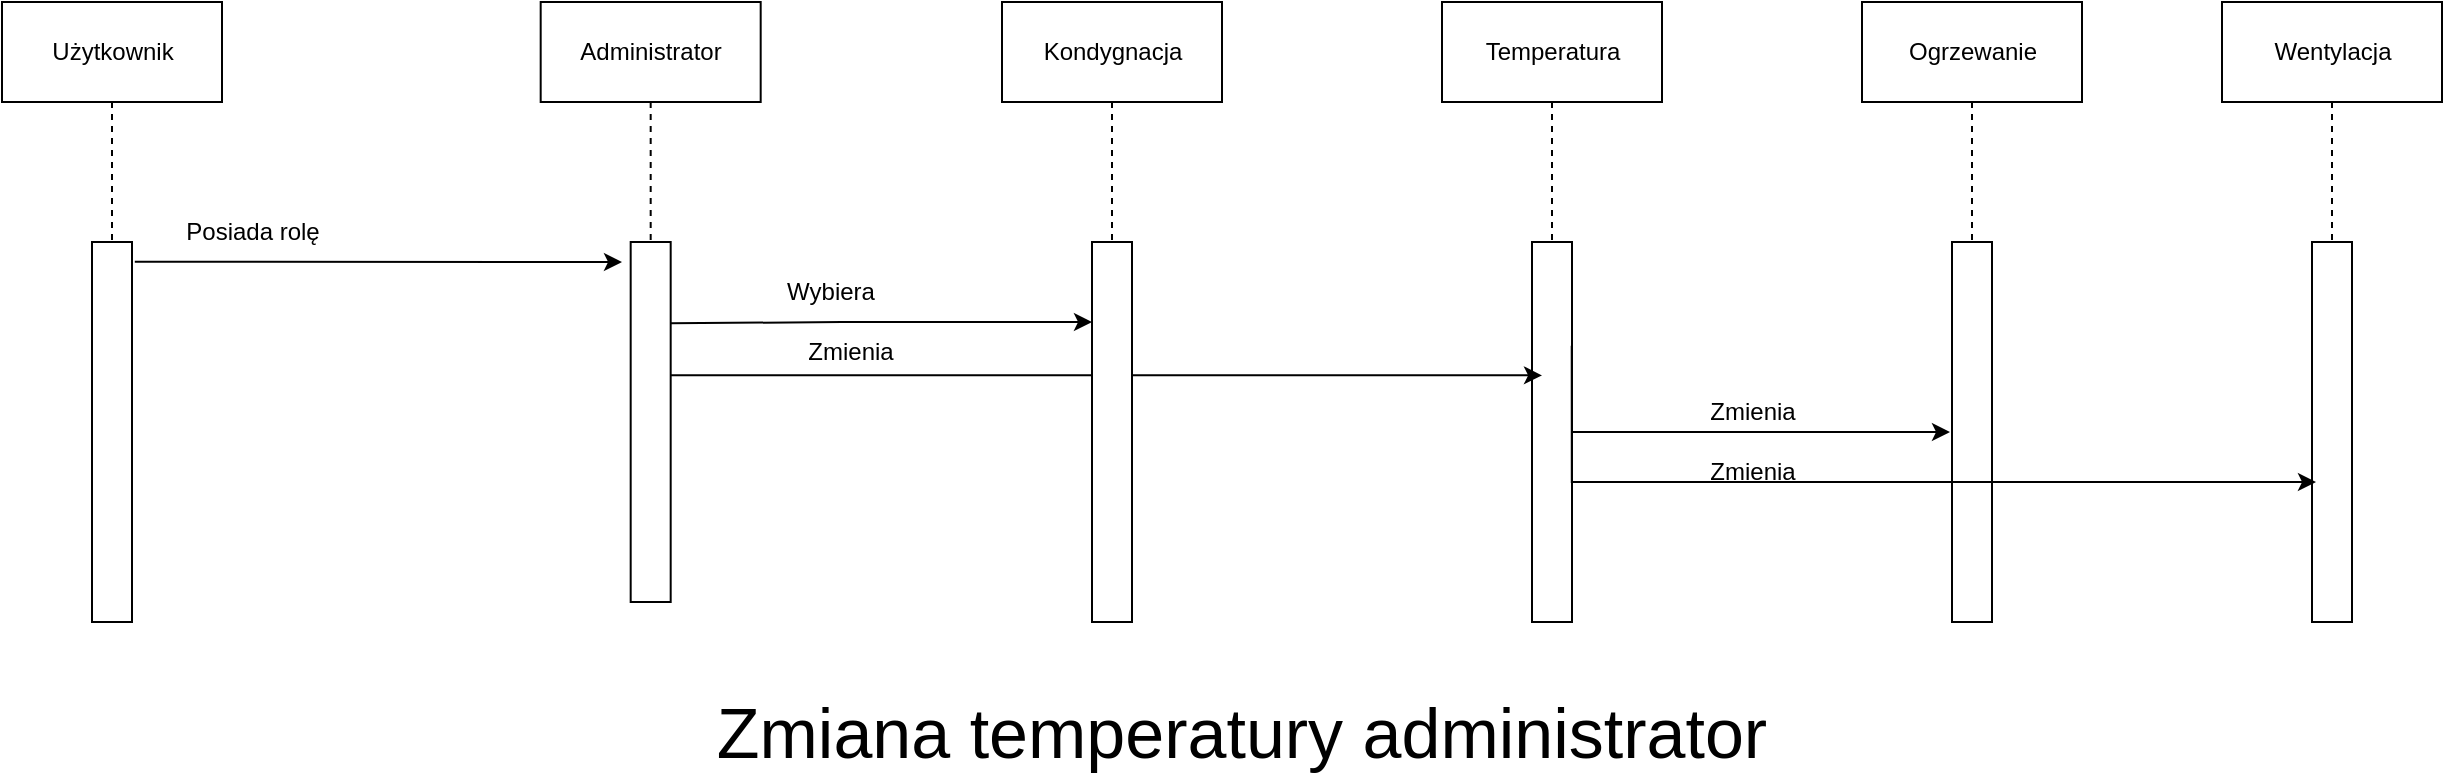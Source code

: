 <mxfile version="20.7.4" type="device"><diagram id="fHso4hF14jVS66oGMQln" name="Strona-1"><mxGraphModel dx="1036" dy="606" grid="1" gridSize="10" guides="1" tooltips="1" connect="1" arrows="1" fold="1" page="1" pageScale="1" pageWidth="827" pageHeight="1169" math="0" shadow="0"><root><mxCell id="0"/><mxCell id="1" parent="0"/><mxCell id="tLS3Qw5r3L8LIE2FWATa-1" value="" style="edgeStyle=orthogonalEdgeStyle;rounded=0;orthogonalLoop=1;jettySize=auto;html=1;endArrow=none;endFill=0;dashed=1;" parent="1" source="tLS3Qw5r3L8LIE2FWATa-2" target="tLS3Qw5r3L8LIE2FWATa-3" edge="1"><mxGeometry relative="1" as="geometry"/></mxCell><mxCell id="tLS3Qw5r3L8LIE2FWATa-2" value="Użytkownik" style="html=1;" parent="1" vertex="1"><mxGeometry x="100" y="50" width="110" height="50" as="geometry"/></mxCell><mxCell id="tLS3Qw5r3L8LIE2FWATa-3" value="" style="html=1;points=[[0,0.09,0,-1,0],[0,0.21,0,-1,0],[0,0.37,0,-1,0],[0,0.5,0,-1,0],[0,0.64,0,-1,0],[0,0.77,0,-1,0],[0,0.89,0,-1,0],[0.99,0.09,0,0,0],[0.99,0.37,0,0,0],[0.99,0.89,0,0,0],[1,0.21,0,0,0],[1,0.5,0,0,0],[1,0.64,0,0,0],[1,0.77,0,0,0]];perimeter=orthogonalPerimeter;" parent="1" vertex="1"><mxGeometry x="145" y="170" width="20" height="190" as="geometry"/></mxCell><mxCell id="tLS3Qw5r3L8LIE2FWATa-4" value="" style="edgeStyle=orthogonalEdgeStyle;rounded=0;orthogonalLoop=1;jettySize=auto;html=1;endArrow=none;endFill=0;dashed=1;entryX=0.5;entryY=0;entryDx=0;entryDy=0;entryPerimeter=0;" parent="1" source="tLS3Qw5r3L8LIE2FWATa-5" target="tLS3Qw5r3L8LIE2FWATa-8" edge="1"><mxGeometry relative="1" as="geometry"><mxPoint x="875" y="170" as="targetPoint"/></mxGeometry></mxCell><mxCell id="tLS3Qw5r3L8LIE2FWATa-5" value="Temperatura" style="html=1;" parent="1" vertex="1"><mxGeometry x="820" y="50" width="110" height="50" as="geometry"/></mxCell><mxCell id="tLS3Qw5r3L8LIE2FWATa-44" style="edgeStyle=orthogonalEdgeStyle;rounded=0;orthogonalLoop=1;jettySize=auto;html=1;entryX=0;entryY=0.5;entryDx=-1;entryDy=0;entryPerimeter=0;exitX=1;exitY=0.5;exitDx=0;exitDy=0;exitPerimeter=0;" parent="1" source="tLS3Qw5r3L8LIE2FWATa-8" target="tLS3Qw5r3L8LIE2FWATa-18" edge="1"><mxGeometry relative="1" as="geometry"><mxPoint x="885" y="270" as="sourcePoint"/><Array as="points"><mxPoint x="980" y="265"/><mxPoint x="980" y="265"/></Array></mxGeometry></mxCell><mxCell id="tLS3Qw5r3L8LIE2FWATa-8" value="" style="html=1;points=[[0,0.09,0,-1,0],[0,0.21,0,-1,0],[0,0.37,0,-1,0],[0,0.5,0,-1,0],[0,0.64,0,-1,0],[0,0.77,0,-1,0],[0,0.89,0,-1,0],[0.99,0.09,0,0,0],[0.99,0.37,0,0,0],[0.99,0.89,0,0,0],[1,0.21,0,0,0],[1,0.5,0,0,0],[1,0.64,0,0,0],[1,0.77,0,0,0]];perimeter=orthogonalPerimeter;" parent="1" vertex="1"><mxGeometry x="865" y="170" width="20" height="190" as="geometry"/></mxCell><mxCell id="tLS3Qw5r3L8LIE2FWATa-9" value="" style="edgeStyle=orthogonalEdgeStyle;rounded=0;orthogonalLoop=1;jettySize=auto;html=1;endArrow=none;endFill=0;dashed=1;" parent="1" source="tLS3Qw5r3L8LIE2FWATa-10" target="tLS3Qw5r3L8LIE2FWATa-11" edge="1"><mxGeometry relative="1" as="geometry"/></mxCell><mxCell id="tLS3Qw5r3L8LIE2FWATa-10" value="Administrator" style="html=1;" parent="1" vertex="1"><mxGeometry x="369.34" y="50" width="110" height="50" as="geometry"/></mxCell><mxCell id="tLS3Qw5r3L8LIE2FWATa-42" style="edgeStyle=orthogonalEdgeStyle;rounded=0;orthogonalLoop=1;jettySize=auto;html=1;exitX=0.99;exitY=0.37;exitDx=0;exitDy=0;exitPerimeter=0;entryX=0.25;entryY=0.351;entryDx=0;entryDy=0;entryPerimeter=0;" parent="1" source="tLS3Qw5r3L8LIE2FWATa-11" target="tLS3Qw5r3L8LIE2FWATa-8" edge="1"><mxGeometry relative="1" as="geometry"><mxPoint x="860" y="240" as="targetPoint"/><Array as="points"/></mxGeometry></mxCell><mxCell id="tLS3Qw5r3L8LIE2FWATa-11" value="" style="html=1;points=[[0,0.09,0,-1,0],[0,0.21,0,-1,0],[0,0.37,0,-1,0],[0,0.5,0,-1,0],[0,0.64,0,-1,0],[0,0.77,0,-1,0],[0,0.89,0,-1,0],[0.99,0.09,0,0,0],[0.99,0.37,0,0,0],[0.99,0.89,0,0,0],[1,0.21,0,0,0],[1,0.5,0,0,0],[1,0.64,0,0,0],[1,0.77,0,0,0]];perimeter=orthogonalPerimeter;" parent="1" vertex="1"><mxGeometry x="414.34" y="170" width="20" height="180" as="geometry"/></mxCell><mxCell id="tLS3Qw5r3L8LIE2FWATa-12" value="" style="edgeStyle=orthogonalEdgeStyle;rounded=0;orthogonalLoop=1;jettySize=auto;html=1;endArrow=none;endFill=0;dashed=1;" parent="1" source="tLS3Qw5r3L8LIE2FWATa-13" target="tLS3Qw5r3L8LIE2FWATa-15" edge="1"><mxGeometry relative="1" as="geometry"/></mxCell><mxCell id="tLS3Qw5r3L8LIE2FWATa-13" value="Kondygnacja" style="html=1;" parent="1" vertex="1"><mxGeometry x="600" y="50" width="110" height="50" as="geometry"/></mxCell><mxCell id="tLS3Qw5r3L8LIE2FWATa-15" value="" style="html=1;points=[[0,0.09,0,-1,0],[0,0.21,0,-1,0],[0,0.37,0,-1,0],[0,0.5,0,-1,0],[0,0.64,0,-1,0],[0,0.77,0,-1,0],[0,0.89,0,-1,0],[0.99,0.09,0,0,0],[0.99,0.37,0,0,0],[0.99,0.89,0,0,0],[1,0.21,0,0,0],[1,0.5,0,0,0],[1,0.64,0,0,0],[1,0.77,0,0,0]];perimeter=orthogonalPerimeter;" parent="1" vertex="1"><mxGeometry x="645" y="170" width="20" height="190" as="geometry"/></mxCell><mxCell id="tLS3Qw5r3L8LIE2FWATa-16" value="" style="edgeStyle=orthogonalEdgeStyle;rounded=0;orthogonalLoop=1;jettySize=auto;html=1;endArrow=none;endFill=0;dashed=1;" parent="1" source="tLS3Qw5r3L8LIE2FWATa-17" target="tLS3Qw5r3L8LIE2FWATa-18" edge="1"><mxGeometry relative="1" as="geometry"/></mxCell><mxCell id="tLS3Qw5r3L8LIE2FWATa-17" value="Ogrzewanie" style="html=1;" parent="1" vertex="1"><mxGeometry x="1030" y="50" width="110" height="50" as="geometry"/></mxCell><mxCell id="tLS3Qw5r3L8LIE2FWATa-18" value="" style="html=1;points=[[0,0.09,0,-1,0],[0,0.21,0,-1,0],[0,0.37,0,-1,0],[0,0.5,0,-1,0],[0,0.64,0,-1,0],[0,0.77,0,-1,0],[0,0.89,0,-1,0],[0.99,0.09,0,0,0],[0.99,0.37,0,0,0],[0.99,0.89,0,0,0],[1,0.21,0,0,0],[1,0.5,0,0,0],[1,0.64,0,0,0],[1,0.77,0,0,0]];perimeter=orthogonalPerimeter;" parent="1" vertex="1"><mxGeometry x="1075" y="170" width="20" height="190" as="geometry"/></mxCell><mxCell id="tLS3Qw5r3L8LIE2FWATa-19" value="Posiada rolę" style="text;html=1;align=center;verticalAlign=middle;resizable=0;points=[];autosize=1;strokeColor=none;fillColor=none;" parent="1" vertex="1"><mxGeometry x="180" y="150" width="90" height="30" as="geometry"/></mxCell><mxCell id="tLS3Qw5r3L8LIE2FWATa-21" value="" style="endArrow=classic;html=1;rounded=0;exitX=1.07;exitY=0.052;exitDx=0;exitDy=0;exitPerimeter=0;" parent="1" source="tLS3Qw5r3L8LIE2FWATa-3" edge="1"><mxGeometry width="50" height="50" relative="1" as="geometry"><mxPoint x="180" y="230" as="sourcePoint"/><mxPoint x="410" y="180" as="targetPoint"/><Array as="points"/></mxGeometry></mxCell><mxCell id="tLS3Qw5r3L8LIE2FWATa-23" value="" style="endArrow=classic;html=1;rounded=0;exitX=0.993;exitY=0.226;exitDx=0;exitDy=0;exitPerimeter=0;" parent="1" source="tLS3Qw5r3L8LIE2FWATa-11" target="tLS3Qw5r3L8LIE2FWATa-15" edge="1"><mxGeometry width="50" height="50" relative="1" as="geometry"><mxPoint x="405" y="265.6" as="sourcePoint"/><mxPoint x="640" y="266" as="targetPoint"/><Array as="points"><mxPoint x="520" y="210"/></Array></mxGeometry></mxCell><mxCell id="tLS3Qw5r3L8LIE2FWATa-38" value="" style="edgeStyle=orthogonalEdgeStyle;rounded=0;orthogonalLoop=1;jettySize=auto;html=1;endArrow=none;endFill=0;dashed=1;" parent="1" source="tLS3Qw5r3L8LIE2FWATa-39" target="tLS3Qw5r3L8LIE2FWATa-40" edge="1"><mxGeometry relative="1" as="geometry"/></mxCell><mxCell id="tLS3Qw5r3L8LIE2FWATa-39" value="Wentylacja" style="html=1;" parent="1" vertex="1"><mxGeometry x="1210" y="50" width="110" height="50" as="geometry"/></mxCell><mxCell id="tLS3Qw5r3L8LIE2FWATa-40" value="" style="html=1;points=[[0,0.09,0,-1,0],[0,0.21,0,-1,0],[0,0.37,0,-1,0],[0,0.5,0,-1,0],[0,0.64,0,-1,0],[0,0.77,0,-1,0],[0,0.89,0,-1,0],[0.99,0.09,0,0,0],[0.99,0.37,0,0,0],[0.99,0.89,0,0,0],[1,0.21,0,0,0],[1,0.5,0,0,0],[1,0.64,0,0,0],[1,0.77,0,0,0]];perimeter=orthogonalPerimeter;" parent="1" vertex="1"><mxGeometry x="1255" y="170" width="20" height="190" as="geometry"/></mxCell><mxCell id="tLS3Qw5r3L8LIE2FWATa-41" value="Wybiera" style="text;html=1;align=center;verticalAlign=middle;resizable=0;points=[];autosize=1;strokeColor=none;fillColor=none;" parent="1" vertex="1"><mxGeometry x="479.34" y="180" width="70" height="30" as="geometry"/></mxCell><mxCell id="tLS3Qw5r3L8LIE2FWATa-43" value="Zmienia" style="text;html=1;align=center;verticalAlign=middle;resizable=0;points=[];autosize=1;strokeColor=none;fillColor=none;" parent="1" vertex="1"><mxGeometry x="489.34" y="210" width="70" height="30" as="geometry"/></mxCell><mxCell id="tLS3Qw5r3L8LIE2FWATa-45" style="edgeStyle=orthogonalEdgeStyle;rounded=0;orthogonalLoop=1;jettySize=auto;html=1;exitX=0.993;exitY=0.273;exitDx=0;exitDy=0;exitPerimeter=0;" parent="1" source="tLS3Qw5r3L8LIE2FWATa-8" edge="1"><mxGeometry relative="1" as="geometry"><mxPoint x="890" y="283" as="sourcePoint"/><mxPoint x="1257" y="290" as="targetPoint"/><Array as="points"><mxPoint x="1257" y="290"/></Array></mxGeometry></mxCell><mxCell id="tLS3Qw5r3L8LIE2FWATa-46" value="Zmienia" style="text;html=1;align=center;verticalAlign=middle;resizable=0;points=[];autosize=1;strokeColor=none;fillColor=none;" parent="1" vertex="1"><mxGeometry x="940" y="240" width="70" height="30" as="geometry"/></mxCell><mxCell id="tLS3Qw5r3L8LIE2FWATa-47" value="Zmienia" style="text;html=1;align=center;verticalAlign=middle;resizable=0;points=[];autosize=1;strokeColor=none;fillColor=none;" parent="1" vertex="1"><mxGeometry x="940" y="270" width="70" height="30" as="geometry"/></mxCell><mxCell id="tLS3Qw5r3L8LIE2FWATa-48" value="&lt;font style=&quot;font-size: 35px;&quot;&gt;Zmiana temperatury administrator&lt;/font&gt;" style="text;html=1;strokeColor=none;fillColor=none;align=center;verticalAlign=middle;whiteSpace=wrap;rounded=0;" parent="1" vertex="1"><mxGeometry x="430" y="400" width="580" height="30" as="geometry"/></mxCell></root></mxGraphModel></diagram></mxfile>